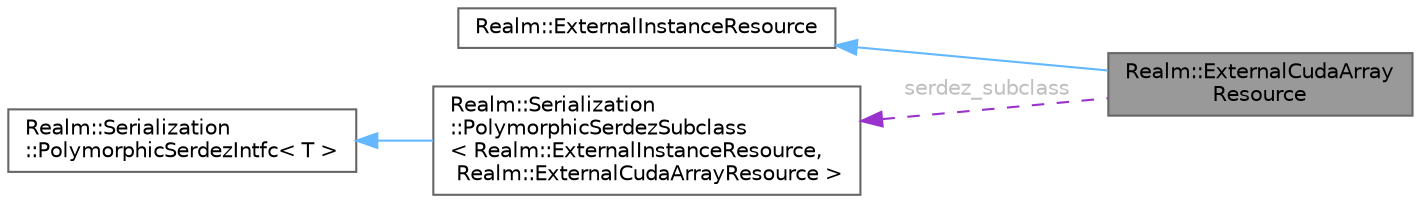 digraph "Realm::ExternalCudaArrayResource"
{
 // LATEX_PDF_SIZE
  bgcolor="transparent";
  edge [fontname=Helvetica,fontsize=10,labelfontname=Helvetica,labelfontsize=10];
  node [fontname=Helvetica,fontsize=10,shape=box,height=0.2,width=0.4];
  rankdir="LR";
  Node1 [id="Node000001",label="Realm::ExternalCudaArray\lResource",height=0.2,width=0.4,color="gray40", fillcolor="grey60", style="filled", fontcolor="black",tooltip=" "];
  Node2 -> Node1 [id="edge1_Node000001_Node000002",dir="back",color="steelblue1",style="solid",tooltip=" "];
  Node2 [id="Node000002",label="Realm::ExternalInstanceResource",height=0.2,width=0.4,color="gray40", fillcolor="white", style="filled",URL="$classRealm_1_1ExternalInstanceResource.html",tooltip=" "];
  Node3 -> Node1 [id="edge2_Node000001_Node000003",dir="back",color="darkorchid3",style="dashed",tooltip=" ",label=" serdez_subclass",fontcolor="grey" ];
  Node3 [id="Node000003",label="Realm::Serialization\l::PolymorphicSerdezSubclass\l\< Realm::ExternalInstanceResource,\l Realm::ExternalCudaArrayResource \>",height=0.2,width=0.4,color="gray40", fillcolor="white", style="filled",URL="$classRealm_1_1Serialization_1_1PolymorphicSerdezSubclass.html",tooltip=" "];
  Node4 -> Node3 [id="edge3_Node000003_Node000004",dir="back",color="steelblue1",style="solid",tooltip=" "];
  Node4 [id="Node000004",label="Realm::Serialization\l::PolymorphicSerdezIntfc\< T \>",height=0.2,width=0.4,color="gray40", fillcolor="white", style="filled",URL="$classRealm_1_1Serialization_1_1PolymorphicSerdezIntfc.html",tooltip=" "];
}
